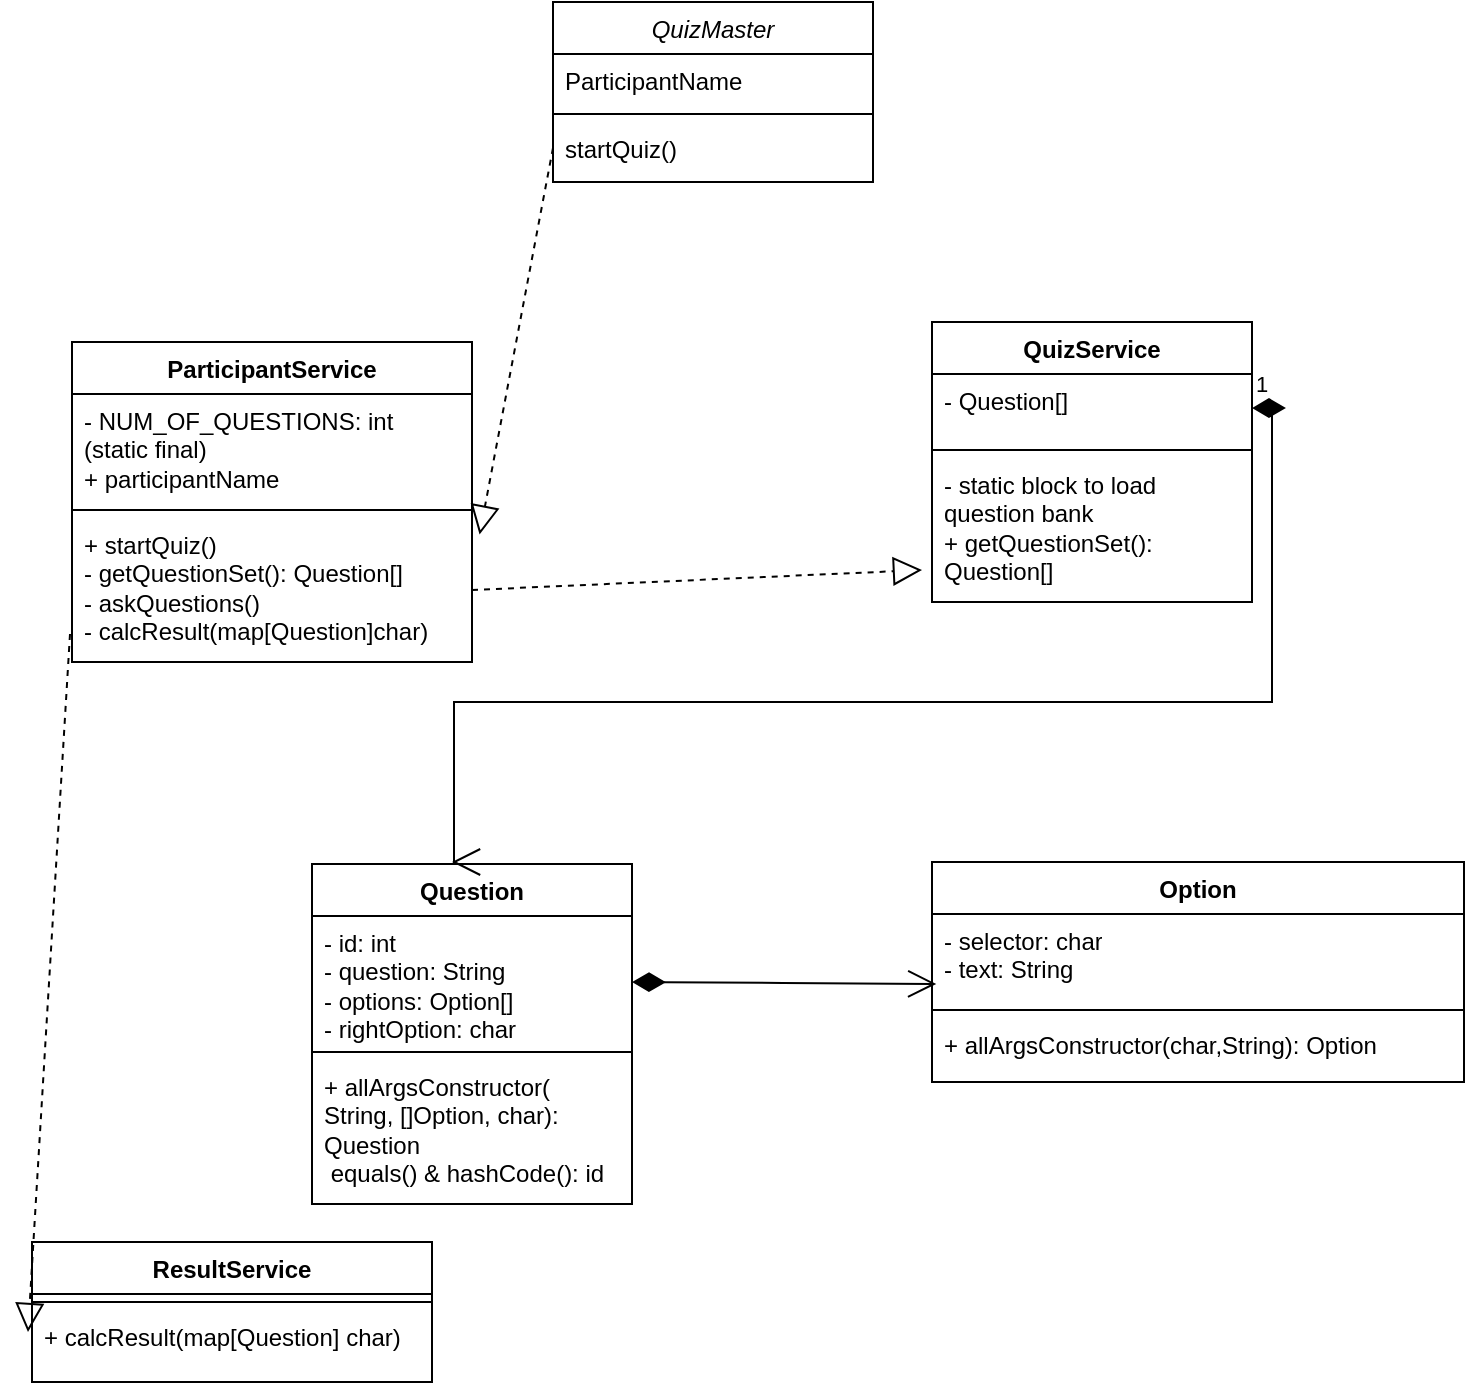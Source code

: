 <mxfile version="24.0.4" type="device">
  <diagram id="C5RBs43oDa-KdzZeNtuy" name="Page-1">
    <mxGraphModel dx="1434" dy="844" grid="1" gridSize="10" guides="1" tooltips="1" connect="1" arrows="1" fold="1" page="1" pageScale="1" pageWidth="827" pageHeight="1169" math="0" shadow="0">
      <root>
        <mxCell id="WIyWlLk6GJQsqaUBKTNV-0" />
        <mxCell id="WIyWlLk6GJQsqaUBKTNV-1" parent="WIyWlLk6GJQsqaUBKTNV-0" />
        <mxCell id="1yanPppDL7oKVddInC4k-0" value="QuizMaster" style="swimlane;fontStyle=2;align=center;verticalAlign=top;childLayout=stackLayout;horizontal=1;startSize=26;horizontalStack=0;resizeParent=1;resizeLast=0;collapsible=1;marginBottom=0;rounded=0;shadow=0;strokeWidth=1;" vertex="1" parent="WIyWlLk6GJQsqaUBKTNV-1">
          <mxGeometry x="300.5" y="90" width="160" height="90" as="geometry">
            <mxRectangle x="230" y="140" width="160" height="26" as="alternateBounds" />
          </mxGeometry>
        </mxCell>
        <mxCell id="1yanPppDL7oKVddInC4k-1" value="ParticipantName" style="text;align=left;verticalAlign=top;spacingLeft=4;spacingRight=4;overflow=hidden;rotatable=0;points=[[0,0.5],[1,0.5]];portConstraint=eastwest;" vertex="1" parent="1yanPppDL7oKVddInC4k-0">
          <mxGeometry y="26" width="160" height="26" as="geometry" />
        </mxCell>
        <mxCell id="1yanPppDL7oKVddInC4k-4" value="" style="line;html=1;strokeWidth=1;align=left;verticalAlign=middle;spacingTop=-1;spacingLeft=3;spacingRight=3;rotatable=0;labelPosition=right;points=[];portConstraint=eastwest;" vertex="1" parent="1yanPppDL7oKVddInC4k-0">
          <mxGeometry y="52" width="160" height="8" as="geometry" />
        </mxCell>
        <mxCell id="1yanPppDL7oKVddInC4k-5" value="startQuiz()" style="text;align=left;verticalAlign=top;spacingLeft=4;spacingRight=4;overflow=hidden;rotatable=0;points=[[0,0.5],[1,0.5]];portConstraint=eastwest;" vertex="1" parent="1yanPppDL7oKVddInC4k-0">
          <mxGeometry y="60" width="160" height="26" as="geometry" />
        </mxCell>
        <mxCell id="1yanPppDL7oKVddInC4k-13" value="Question" style="swimlane;fontStyle=1;align=center;verticalAlign=top;childLayout=stackLayout;horizontal=1;startSize=26;horizontalStack=0;resizeParent=1;resizeParentMax=0;resizeLast=0;collapsible=1;marginBottom=0;whiteSpace=wrap;html=1;" vertex="1" parent="WIyWlLk6GJQsqaUBKTNV-1">
          <mxGeometry x="180" y="521" width="160" height="170" as="geometry" />
        </mxCell>
        <mxCell id="1yanPppDL7oKVddInC4k-14" value="&lt;div&gt;- id: int&lt;/div&gt;- question: String&lt;div&gt;- options: Option[]&lt;/div&gt;&lt;div&gt;&lt;span style=&quot;background-color: initial;&quot;&gt;- rightOption: char&lt;/span&gt;&lt;br&gt;&lt;/div&gt;" style="text;strokeColor=none;fillColor=none;align=left;verticalAlign=top;spacingLeft=4;spacingRight=4;overflow=hidden;rotatable=0;points=[[0,0.5],[1,0.5]];portConstraint=eastwest;whiteSpace=wrap;html=1;" vertex="1" parent="1yanPppDL7oKVddInC4k-13">
          <mxGeometry y="26" width="160" height="64" as="geometry" />
        </mxCell>
        <mxCell id="1yanPppDL7oKVddInC4k-15" value="" style="line;strokeWidth=1;fillColor=none;align=left;verticalAlign=middle;spacingTop=-1;spacingLeft=3;spacingRight=3;rotatable=0;labelPosition=right;points=[];portConstraint=eastwest;strokeColor=inherit;" vertex="1" parent="1yanPppDL7oKVddInC4k-13">
          <mxGeometry y="90" width="160" height="8" as="geometry" />
        </mxCell>
        <mxCell id="1yanPppDL7oKVddInC4k-16" value="+ allArgsConstructor(&lt;br&gt;String, []Option, char): Question&lt;div&gt;&amp;nbsp;equals() &amp;amp; hashCode(): id&lt;/div&gt;" style="text;strokeColor=none;fillColor=none;align=left;verticalAlign=top;spacingLeft=4;spacingRight=4;overflow=hidden;rotatable=0;points=[[0,0.5],[1,0.5]];portConstraint=eastwest;whiteSpace=wrap;html=1;" vertex="1" parent="1yanPppDL7oKVddInC4k-13">
          <mxGeometry y="98" width="160" height="72" as="geometry" />
        </mxCell>
        <mxCell id="1yanPppDL7oKVddInC4k-18" value="Option" style="swimlane;fontStyle=1;align=center;verticalAlign=top;childLayout=stackLayout;horizontal=1;startSize=26;horizontalStack=0;resizeParent=1;resizeParentMax=0;resizeLast=0;collapsible=1;marginBottom=0;whiteSpace=wrap;html=1;" vertex="1" parent="WIyWlLk6GJQsqaUBKTNV-1">
          <mxGeometry x="490" y="520" width="266" height="110" as="geometry" />
        </mxCell>
        <mxCell id="1yanPppDL7oKVddInC4k-19" value="- selector: char&lt;div&gt;- text: String&lt;/div&gt;" style="text;strokeColor=none;fillColor=none;align=left;verticalAlign=top;spacingLeft=4;spacingRight=4;overflow=hidden;rotatable=0;points=[[0,0.5],[1,0.5]];portConstraint=eastwest;whiteSpace=wrap;html=1;" vertex="1" parent="1yanPppDL7oKVddInC4k-18">
          <mxGeometry y="26" width="266" height="44" as="geometry" />
        </mxCell>
        <mxCell id="1yanPppDL7oKVddInC4k-20" value="" style="line;strokeWidth=1;fillColor=none;align=left;verticalAlign=middle;spacingTop=-1;spacingLeft=3;spacingRight=3;rotatable=0;labelPosition=right;points=[];portConstraint=eastwest;strokeColor=inherit;" vertex="1" parent="1yanPppDL7oKVddInC4k-18">
          <mxGeometry y="70" width="266" height="8" as="geometry" />
        </mxCell>
        <mxCell id="1yanPppDL7oKVddInC4k-21" value="+ allArgsConstructor(char,String): Option" style="text;strokeColor=none;fillColor=none;align=left;verticalAlign=top;spacingLeft=4;spacingRight=4;overflow=hidden;rotatable=0;points=[[0,0.5],[1,0.5]];portConstraint=eastwest;whiteSpace=wrap;html=1;" vertex="1" parent="1yanPppDL7oKVddInC4k-18">
          <mxGeometry y="78" width="266" height="32" as="geometry" />
        </mxCell>
        <mxCell id="1yanPppDL7oKVddInC4k-23" value="" style="endArrow=open;html=1;endSize=12;startArrow=diamondThin;startSize=14;startFill=1;edgeStyle=orthogonalEdgeStyle;align=left;verticalAlign=bottom;rounded=0;entryX=0.008;entryY=0.795;entryDx=0;entryDy=0;entryPerimeter=0;" edge="1" parent="WIyWlLk6GJQsqaUBKTNV-1" target="1yanPppDL7oKVddInC4k-19">
          <mxGeometry x="-1" y="3" relative="1" as="geometry">
            <mxPoint x="340" y="580" as="sourcePoint" />
            <mxPoint x="480" y="580" as="targetPoint" />
          </mxGeometry>
        </mxCell>
        <mxCell id="1yanPppDL7oKVddInC4k-24" value="ParticipantService" style="swimlane;fontStyle=1;align=center;verticalAlign=top;childLayout=stackLayout;horizontal=1;startSize=26;horizontalStack=0;resizeParent=1;resizeParentMax=0;resizeLast=0;collapsible=1;marginBottom=0;whiteSpace=wrap;html=1;" vertex="1" parent="WIyWlLk6GJQsqaUBKTNV-1">
          <mxGeometry x="60" y="260" width="200" height="160" as="geometry" />
        </mxCell>
        <mxCell id="1yanPppDL7oKVddInC4k-25" value="- NUM_OF_QUESTIONS: int (static final)&lt;br&gt;+ participantName" style="text;strokeColor=none;fillColor=none;align=left;verticalAlign=top;spacingLeft=4;spacingRight=4;overflow=hidden;rotatable=0;points=[[0,0.5],[1,0.5]];portConstraint=eastwest;whiteSpace=wrap;html=1;" vertex="1" parent="1yanPppDL7oKVddInC4k-24">
          <mxGeometry y="26" width="200" height="54" as="geometry" />
        </mxCell>
        <mxCell id="1yanPppDL7oKVddInC4k-26" value="" style="line;strokeWidth=1;fillColor=none;align=left;verticalAlign=middle;spacingTop=-1;spacingLeft=3;spacingRight=3;rotatable=0;labelPosition=right;points=[];portConstraint=eastwest;strokeColor=inherit;" vertex="1" parent="1yanPppDL7oKVddInC4k-24">
          <mxGeometry y="80" width="200" height="8" as="geometry" />
        </mxCell>
        <mxCell id="1yanPppDL7oKVddInC4k-27" value="+ startQuiz()&lt;br&gt;- getQuestionSet(): Question[]&lt;div&gt;- askQuestions()&lt;/div&gt;&lt;div&gt;- calcResult(map[Question]char)&lt;/div&gt;" style="text;strokeColor=none;fillColor=none;align=left;verticalAlign=top;spacingLeft=4;spacingRight=4;overflow=hidden;rotatable=0;points=[[0,0.5],[1,0.5]];portConstraint=eastwest;whiteSpace=wrap;html=1;" vertex="1" parent="1yanPppDL7oKVddInC4k-24">
          <mxGeometry y="88" width="200" height="72" as="geometry" />
        </mxCell>
        <mxCell id="1yanPppDL7oKVddInC4k-28" value="QuizService" style="swimlane;fontStyle=1;align=center;verticalAlign=top;childLayout=stackLayout;horizontal=1;startSize=26;horizontalStack=0;resizeParent=1;resizeParentMax=0;resizeLast=0;collapsible=1;marginBottom=0;whiteSpace=wrap;html=1;" vertex="1" parent="WIyWlLk6GJQsqaUBKTNV-1">
          <mxGeometry x="490" y="250" width="160" height="140" as="geometry" />
        </mxCell>
        <mxCell id="1yanPppDL7oKVddInC4k-29" value="&lt;div&gt;- Question[]&lt;/div&gt;" style="text;strokeColor=none;fillColor=none;align=left;verticalAlign=top;spacingLeft=4;spacingRight=4;overflow=hidden;rotatable=0;points=[[0,0.5],[1,0.5]];portConstraint=eastwest;whiteSpace=wrap;html=1;" vertex="1" parent="1yanPppDL7oKVddInC4k-28">
          <mxGeometry y="26" width="160" height="34" as="geometry" />
        </mxCell>
        <mxCell id="1yanPppDL7oKVddInC4k-30" value="" style="line;strokeWidth=1;fillColor=none;align=left;verticalAlign=middle;spacingTop=-1;spacingLeft=3;spacingRight=3;rotatable=0;labelPosition=right;points=[];portConstraint=eastwest;strokeColor=inherit;" vertex="1" parent="1yanPppDL7oKVddInC4k-28">
          <mxGeometry y="60" width="160" height="8" as="geometry" />
        </mxCell>
        <mxCell id="1yanPppDL7oKVddInC4k-31" value="- static block to load question bank&lt;div&gt;+&amp;nbsp;&lt;span style=&quot;background-color: initial;&quot;&gt;getQuestionSet(): Question[]&lt;/span&gt;&lt;/div&gt;&lt;div&gt;&lt;br&gt;&lt;/div&gt;" style="text;strokeColor=none;fillColor=none;align=left;verticalAlign=top;spacingLeft=4;spacingRight=4;overflow=hidden;rotatable=0;points=[[0,0.5],[1,0.5]];portConstraint=eastwest;whiteSpace=wrap;html=1;" vertex="1" parent="1yanPppDL7oKVddInC4k-28">
          <mxGeometry y="68" width="160" height="72" as="geometry" />
        </mxCell>
        <mxCell id="1yanPppDL7oKVddInC4k-33" value="1" style="endArrow=open;html=1;endSize=12;startArrow=diamondThin;startSize=14;startFill=1;edgeStyle=orthogonalEdgeStyle;align=left;verticalAlign=bottom;rounded=0;exitX=1;exitY=0.5;exitDx=0;exitDy=0;" edge="1" parent="WIyWlLk6GJQsqaUBKTNV-1" source="1yanPppDL7oKVddInC4k-29">
          <mxGeometry x="-1" y="3" relative="1" as="geometry">
            <mxPoint x="330" y="460" as="sourcePoint" />
            <mxPoint x="250" y="520" as="targetPoint" />
            <Array as="points">
              <mxPoint x="660" y="293" />
              <mxPoint x="660" y="440" />
              <mxPoint x="251" y="440" />
            </Array>
          </mxGeometry>
        </mxCell>
        <mxCell id="1yanPppDL7oKVddInC4k-39" value="" style="endArrow=block;dashed=1;endFill=0;endSize=12;html=1;rounded=0;exitX=1;exitY=0.5;exitDx=0;exitDy=0;" edge="1" parent="WIyWlLk6GJQsqaUBKTNV-1" source="1yanPppDL7oKVddInC4k-27">
          <mxGeometry width="160" relative="1" as="geometry">
            <mxPoint x="330" y="460" as="sourcePoint" />
            <mxPoint x="485" y="374" as="targetPoint" />
          </mxGeometry>
        </mxCell>
        <mxCell id="1yanPppDL7oKVddInC4k-40" value="" style="endArrow=block;dashed=1;endFill=0;endSize=12;html=1;rounded=0;exitX=0;exitY=0.5;exitDx=0;exitDy=0;entryX=1.019;entryY=0.115;entryDx=0;entryDy=0;entryPerimeter=0;" edge="1" parent="WIyWlLk6GJQsqaUBKTNV-1" source="1yanPppDL7oKVddInC4k-5" target="1yanPppDL7oKVddInC4k-27">
          <mxGeometry width="160" relative="1" as="geometry">
            <mxPoint x="272" y="372" as="sourcePoint" />
            <mxPoint x="495" y="384" as="targetPoint" />
          </mxGeometry>
        </mxCell>
        <mxCell id="1yanPppDL7oKVddInC4k-42" value="ResultService" style="swimlane;fontStyle=1;align=center;verticalAlign=top;childLayout=stackLayout;horizontal=1;startSize=26;horizontalStack=0;resizeParent=1;resizeParentMax=0;resizeLast=0;collapsible=1;marginBottom=0;whiteSpace=wrap;html=1;" vertex="1" parent="WIyWlLk6GJQsqaUBKTNV-1">
          <mxGeometry x="40" y="710" width="200" height="70" as="geometry" />
        </mxCell>
        <mxCell id="1yanPppDL7oKVddInC4k-44" value="" style="line;strokeWidth=1;fillColor=none;align=left;verticalAlign=middle;spacingTop=-1;spacingLeft=3;spacingRight=3;rotatable=0;labelPosition=right;points=[];portConstraint=eastwest;strokeColor=inherit;" vertex="1" parent="1yanPppDL7oKVddInC4k-42">
          <mxGeometry y="26" width="200" height="8" as="geometry" />
        </mxCell>
        <mxCell id="1yanPppDL7oKVddInC4k-45" value="&lt;div&gt;+&amp;nbsp;&lt;span style=&quot;background-color: initial;&quot;&gt;calcResult(map[Question] char)&lt;/span&gt;&lt;/div&gt;&lt;div&gt;&lt;br&gt;&lt;/div&gt;" style="text;strokeColor=none;fillColor=none;align=left;verticalAlign=top;spacingLeft=4;spacingRight=4;overflow=hidden;rotatable=0;points=[[0,0.5],[1,0.5]];portConstraint=eastwest;whiteSpace=wrap;html=1;" vertex="1" parent="1yanPppDL7oKVddInC4k-42">
          <mxGeometry y="34" width="200" height="36" as="geometry" />
        </mxCell>
        <mxCell id="1yanPppDL7oKVddInC4k-46" value="" style="endArrow=block;dashed=1;endFill=0;endSize=12;html=1;rounded=0;exitX=-0.005;exitY=0.806;exitDx=0;exitDy=0;exitPerimeter=0;entryX=-0.01;entryY=0.306;entryDx=0;entryDy=0;entryPerimeter=0;" edge="1" parent="WIyWlLk6GJQsqaUBKTNV-1" source="1yanPppDL7oKVddInC4k-27" target="1yanPppDL7oKVddInC4k-45">
          <mxGeometry width="160" relative="1" as="geometry">
            <mxPoint x="270" y="394" as="sourcePoint" />
            <mxPoint x="495" y="384" as="targetPoint" />
          </mxGeometry>
        </mxCell>
      </root>
    </mxGraphModel>
  </diagram>
</mxfile>
